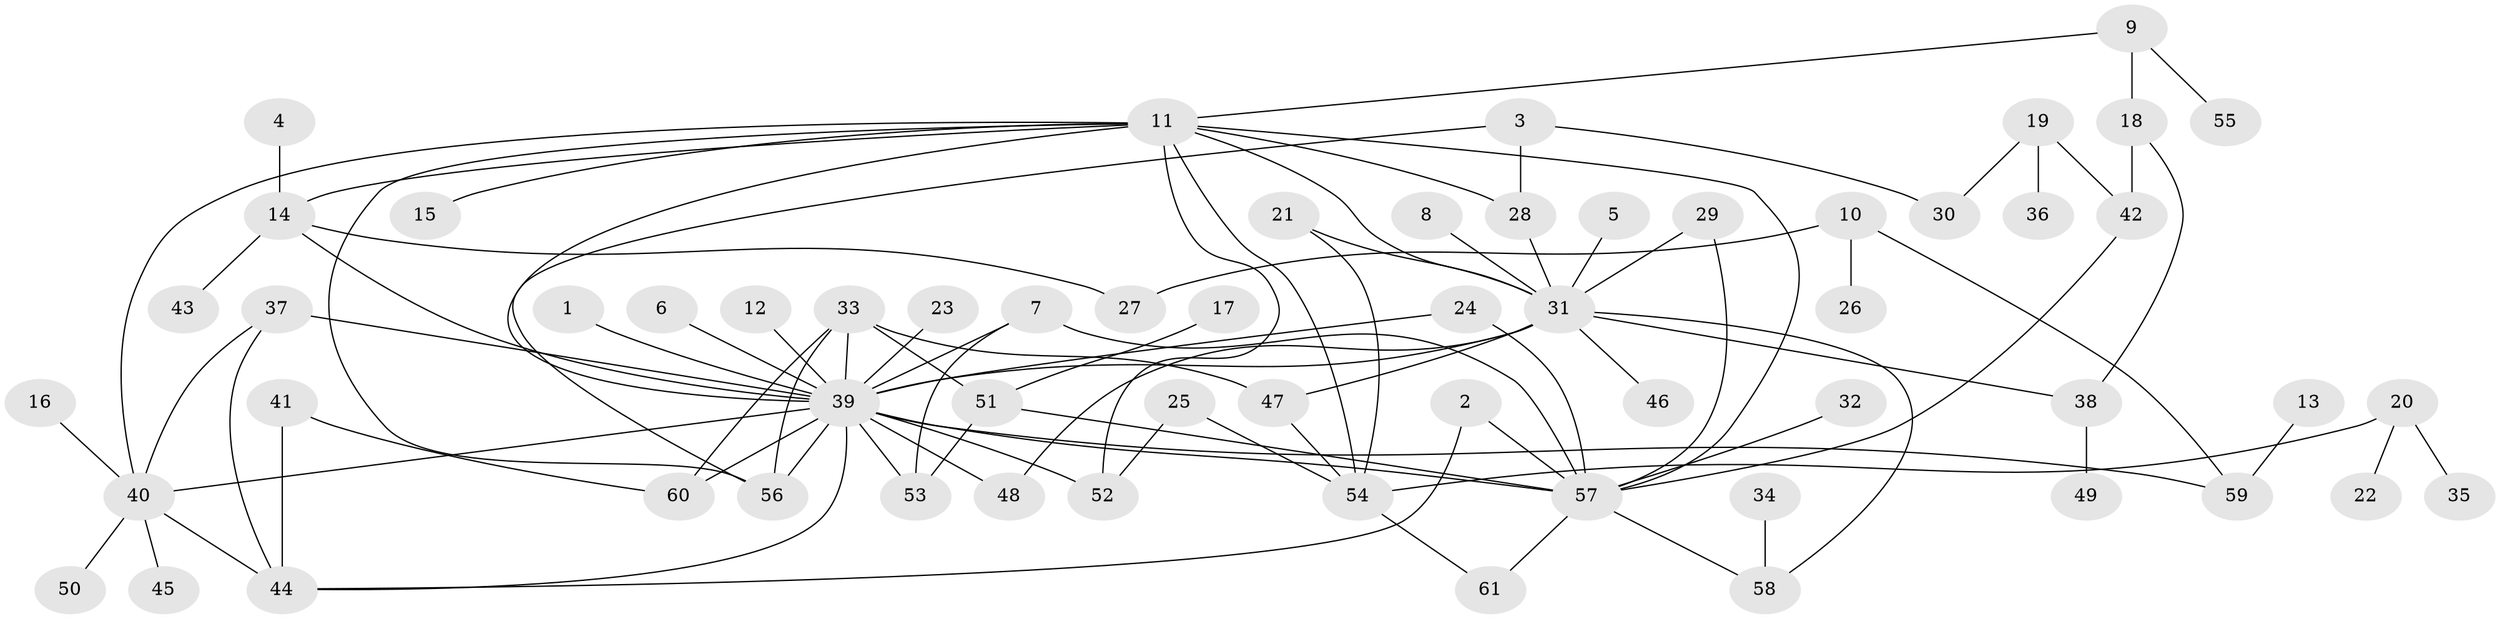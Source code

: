 // original degree distribution, {25: 0.008264462809917356, 13: 0.01652892561983471, 7: 0.01652892561983471, 5: 0.03305785123966942, 6: 0.03305785123966942, 9: 0.008264462809917356, 3: 0.14049586776859505, 2: 0.21487603305785125, 1: 0.4793388429752066, 4: 0.04132231404958678, 15: 0.008264462809917356}
// Generated by graph-tools (version 1.1) at 2025/01/03/09/25 03:01:37]
// undirected, 61 vertices, 92 edges
graph export_dot {
graph [start="1"]
  node [color=gray90,style=filled];
  1;
  2;
  3;
  4;
  5;
  6;
  7;
  8;
  9;
  10;
  11;
  12;
  13;
  14;
  15;
  16;
  17;
  18;
  19;
  20;
  21;
  22;
  23;
  24;
  25;
  26;
  27;
  28;
  29;
  30;
  31;
  32;
  33;
  34;
  35;
  36;
  37;
  38;
  39;
  40;
  41;
  42;
  43;
  44;
  45;
  46;
  47;
  48;
  49;
  50;
  51;
  52;
  53;
  54;
  55;
  56;
  57;
  58;
  59;
  60;
  61;
  1 -- 39 [weight=1.0];
  2 -- 44 [weight=1.0];
  2 -- 57 [weight=1.0];
  3 -- 28 [weight=1.0];
  3 -- 30 [weight=1.0];
  3 -- 56 [weight=1.0];
  4 -- 14 [weight=1.0];
  5 -- 31 [weight=1.0];
  6 -- 39 [weight=1.0];
  7 -- 39 [weight=1.0];
  7 -- 53 [weight=1.0];
  7 -- 57 [weight=1.0];
  8 -- 31 [weight=1.0];
  9 -- 11 [weight=1.0];
  9 -- 18 [weight=1.0];
  9 -- 55 [weight=1.0];
  10 -- 26 [weight=1.0];
  10 -- 27 [weight=1.0];
  10 -- 59 [weight=1.0];
  11 -- 14 [weight=2.0];
  11 -- 15 [weight=1.0];
  11 -- 28 [weight=2.0];
  11 -- 31 [weight=1.0];
  11 -- 39 [weight=1.0];
  11 -- 40 [weight=1.0];
  11 -- 52 [weight=1.0];
  11 -- 54 [weight=1.0];
  11 -- 56 [weight=1.0];
  11 -- 57 [weight=1.0];
  12 -- 39 [weight=1.0];
  13 -- 59 [weight=1.0];
  14 -- 27 [weight=1.0];
  14 -- 39 [weight=1.0];
  14 -- 43 [weight=1.0];
  16 -- 40 [weight=1.0];
  17 -- 51 [weight=1.0];
  18 -- 38 [weight=1.0];
  18 -- 42 [weight=1.0];
  19 -- 30 [weight=1.0];
  19 -- 36 [weight=1.0];
  19 -- 42 [weight=1.0];
  20 -- 22 [weight=1.0];
  20 -- 35 [weight=1.0];
  20 -- 54 [weight=1.0];
  21 -- 31 [weight=1.0];
  21 -- 54 [weight=1.0];
  23 -- 39 [weight=1.0];
  24 -- 39 [weight=1.0];
  24 -- 57 [weight=1.0];
  25 -- 52 [weight=1.0];
  25 -- 54 [weight=1.0];
  28 -- 31 [weight=1.0];
  29 -- 31 [weight=1.0];
  29 -- 57 [weight=1.0];
  31 -- 38 [weight=1.0];
  31 -- 39 [weight=1.0];
  31 -- 46 [weight=1.0];
  31 -- 47 [weight=1.0];
  31 -- 48 [weight=1.0];
  31 -- 58 [weight=1.0];
  32 -- 57 [weight=1.0];
  33 -- 39 [weight=1.0];
  33 -- 47 [weight=1.0];
  33 -- 51 [weight=1.0];
  33 -- 56 [weight=1.0];
  33 -- 60 [weight=1.0];
  34 -- 58 [weight=1.0];
  37 -- 39 [weight=1.0];
  37 -- 40 [weight=1.0];
  37 -- 44 [weight=1.0];
  38 -- 49 [weight=1.0];
  39 -- 40 [weight=1.0];
  39 -- 44 [weight=1.0];
  39 -- 48 [weight=1.0];
  39 -- 52 [weight=1.0];
  39 -- 53 [weight=1.0];
  39 -- 56 [weight=1.0];
  39 -- 57 [weight=1.0];
  39 -- 59 [weight=1.0];
  39 -- 60 [weight=1.0];
  40 -- 44 [weight=1.0];
  40 -- 45 [weight=1.0];
  40 -- 50 [weight=1.0];
  41 -- 44 [weight=1.0];
  41 -- 60 [weight=1.0];
  42 -- 57 [weight=1.0];
  47 -- 54 [weight=1.0];
  51 -- 53 [weight=1.0];
  51 -- 57 [weight=1.0];
  54 -- 61 [weight=1.0];
  57 -- 58 [weight=1.0];
  57 -- 61 [weight=1.0];
}
